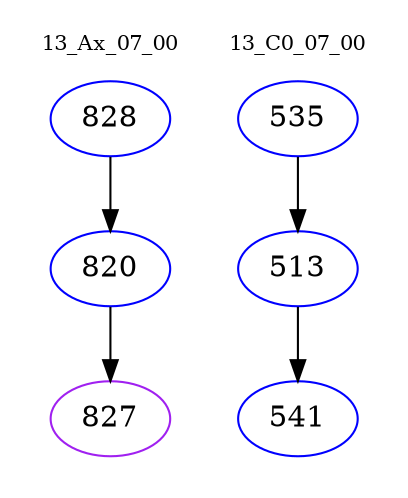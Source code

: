 digraph{
subgraph cluster_0 {
color = white
label = "13_Ax_07_00";
fontsize=10;
T0_828 [label="828", color="blue"]
T0_828 -> T0_820 [color="black"]
T0_820 [label="820", color="blue"]
T0_820 -> T0_827 [color="black"]
T0_827 [label="827", color="purple"]
}
subgraph cluster_1 {
color = white
label = "13_C0_07_00";
fontsize=10;
T1_535 [label="535", color="blue"]
T1_535 -> T1_513 [color="black"]
T1_513 [label="513", color="blue"]
T1_513 -> T1_541 [color="black"]
T1_541 [label="541", color="blue"]
}
}
